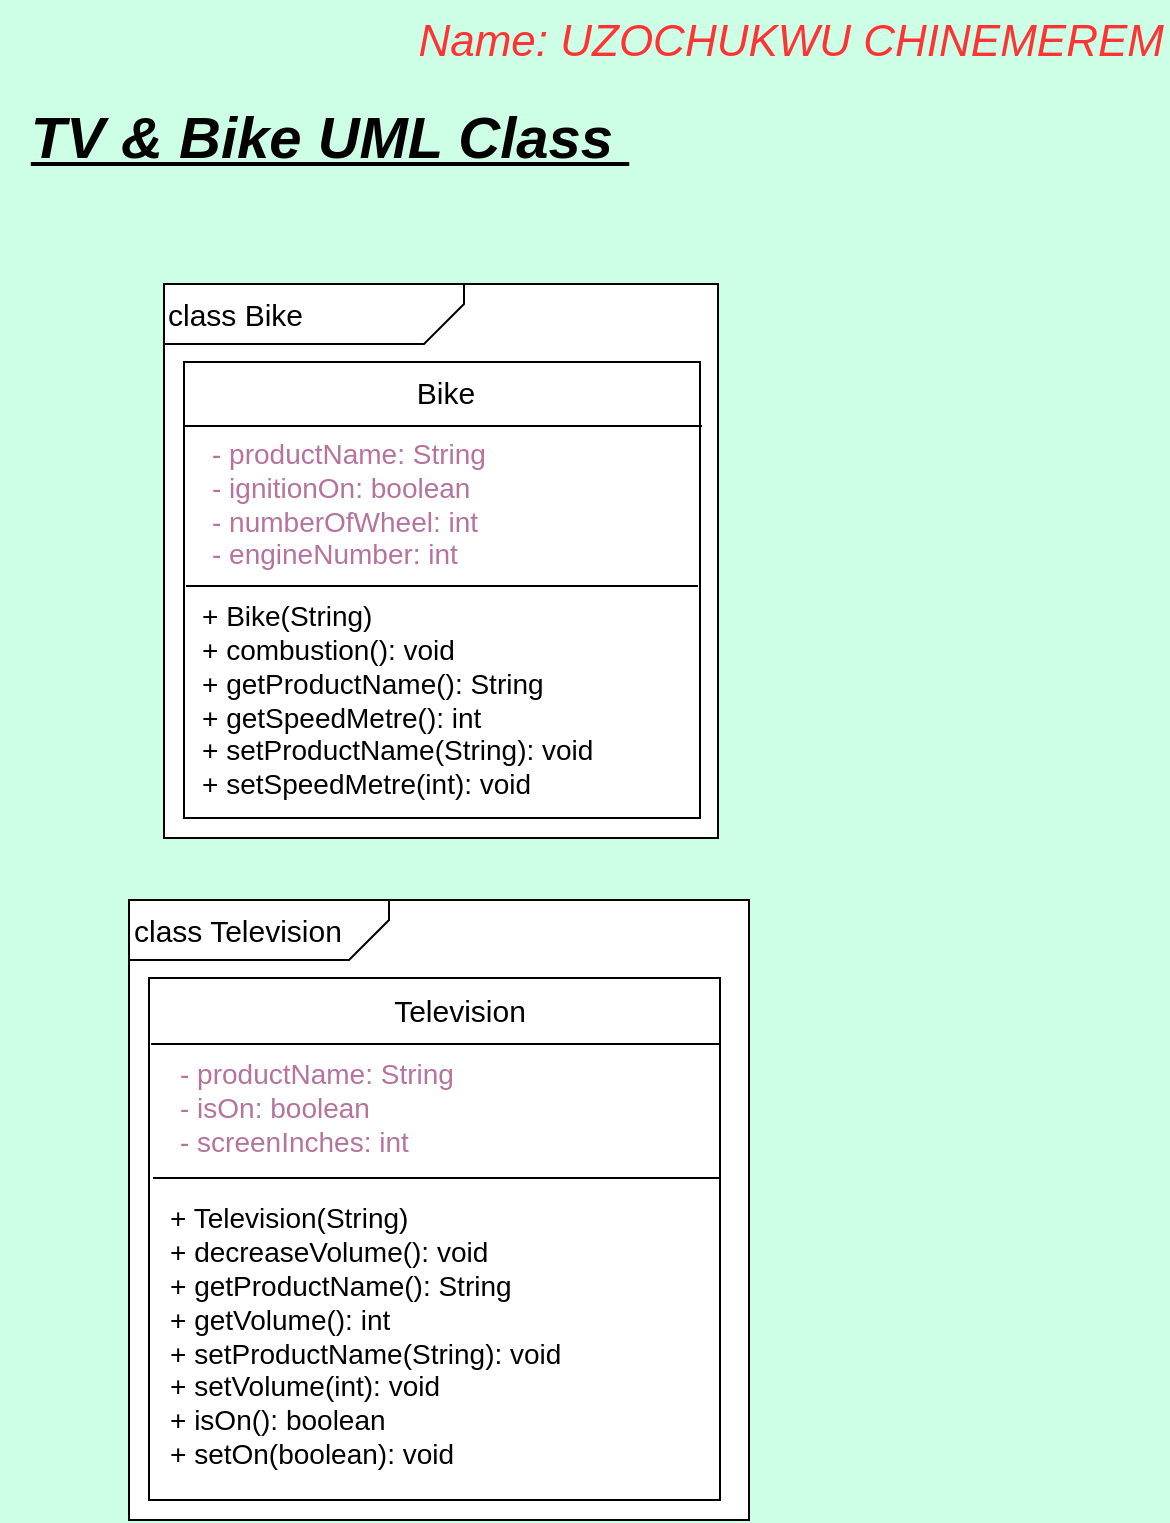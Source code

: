 <mxfile version="17.4.1" type="device" pages="2"><diagram id="C5RBs43oDa-KdzZeNtuy" name="Page-1"><mxGraphModel dx="1502" dy="1929" grid="1" gridSize="10" guides="1" tooltips="1" connect="1" arrows="1" fold="1" page="1" pageScale="1" pageWidth="827" pageHeight="1169" background="#CCFFE6" math="0" shadow="0"><root><mxCell id="WIyWlLk6GJQsqaUBKTNV-0"/><mxCell id="WIyWlLk6GJQsqaUBKTNV-1" parent="WIyWlLk6GJQsqaUBKTNV-0"/><mxCell id="4KR3CROqSdiyaucsun5U-2" value="" style="whiteSpace=wrap;html=1;aspect=fixed;" parent="WIyWlLk6GJQsqaUBKTNV-1" vertex="1"><mxGeometry x="252" y="-387" width="277" height="277" as="geometry"/></mxCell><mxCell id="naNJWkZ8GteMNPUYQJ0v-0" value="" style="shape=card;whiteSpace=wrap;html=1;rotation=-180;size=20;" parent="WIyWlLk6GJQsqaUBKTNV-1" vertex="1"><mxGeometry x="252" y="-387" width="150" height="30" as="geometry"/></mxCell><mxCell id="naNJWkZ8GteMNPUYQJ0v-2" value="&lt;font style=&quot;font-size: 15px&quot;&gt;class Bike&lt;/font&gt;" style="text;html=1;strokeColor=none;fillColor=none;align=left;verticalAlign=middle;whiteSpace=wrap;rounded=0;" parent="WIyWlLk6GJQsqaUBKTNV-1" vertex="1"><mxGeometry x="252" y="-387" width="140" height="30" as="geometry"/></mxCell><mxCell id="4KR3CROqSdiyaucsun5U-3" value="" style="rounded=0;whiteSpace=wrap;html=1;" parent="WIyWlLk6GJQsqaUBKTNV-1" vertex="1"><mxGeometry x="262" y="-348" width="258" height="228" as="geometry"/></mxCell><mxCell id="4KR3CROqSdiyaucsun5U-6" value="&lt;font style=&quot;font-size: 15px&quot;&gt;Bike&lt;/font&gt;" style="text;html=1;strokeColor=none;fillColor=none;align=center;verticalAlign=middle;whiteSpace=wrap;rounded=0;" parent="WIyWlLk6GJQsqaUBKTNV-1" vertex="1"><mxGeometry x="323" y="-345" width="140" height="23" as="geometry"/></mxCell><mxCell id="4KR3CROqSdiyaucsun5U-7" value="&lt;font style=&quot;font-size: 14px&quot;&gt;&lt;font color=&quot;#b5739d&quot;&gt;- productName: String&lt;br&gt;- ignitionOn: boolean&lt;br&gt;- numberOfWheel: int&lt;br&gt;- engineNumber: int&lt;/font&gt;&lt;br&gt;&lt;/font&gt;" style="text;html=1;strokeColor=none;fillColor=none;align=left;verticalAlign=middle;whiteSpace=wrap;rounded=0;" parent="WIyWlLk6GJQsqaUBKTNV-1" vertex="1"><mxGeometry x="274" y="-308" width="246" height="62" as="geometry"/></mxCell><mxCell id="4KR3CROqSdiyaucsun5U-8" value="" style="endArrow=none;html=1;rounded=0;" parent="WIyWlLk6GJQsqaUBKTNV-1" edge="1"><mxGeometry width="50" height="50" relative="1" as="geometry"><mxPoint x="263" y="-236" as="sourcePoint"/><mxPoint x="519" y="-236" as="targetPoint"/></mxGeometry></mxCell><mxCell id="4KR3CROqSdiyaucsun5U-9" value="" style="endArrow=none;html=1;rounded=0;" parent="WIyWlLk6GJQsqaUBKTNV-1" edge="1"><mxGeometry width="50" height="50" relative="1" as="geometry"><mxPoint x="262" y="-316" as="sourcePoint"/><mxPoint x="521" y="-316" as="targetPoint"/></mxGeometry></mxCell><mxCell id="4KR3CROqSdiyaucsun5U-10" value="&lt;font style=&quot;font-size: 14px&quot;&gt;+ Bike(String)&lt;br&gt;+ combustion(): void&lt;br&gt;+ getProductName(): String&lt;br&gt;+ getSpeedMetre(): int&lt;br&gt;+ setProductName(String): void&lt;br&gt;+ setSpeedMetre(int): void&lt;br&gt;&lt;/font&gt;" style="text;html=1;strokeColor=none;fillColor=none;align=left;verticalAlign=middle;whiteSpace=wrap;rounded=0;" parent="WIyWlLk6GJQsqaUBKTNV-1" vertex="1"><mxGeometry x="269" y="-229" width="251" height="99" as="geometry"/></mxCell><mxCell id="4KR3CROqSdiyaucsun5U-66" value="" style="whiteSpace=wrap;html=1;aspect=fixed;" parent="WIyWlLk6GJQsqaUBKTNV-1" vertex="1"><mxGeometry x="234.5" y="-79" width="310" height="310" as="geometry"/></mxCell><mxCell id="4KR3CROqSdiyaucsun5U-67" value="" style="rounded=0;whiteSpace=wrap;html=1;" parent="WIyWlLk6GJQsqaUBKTNV-1" vertex="1"><mxGeometry x="244.5" y="-40" width="285.5" height="261" as="geometry"/></mxCell><mxCell id="4KR3CROqSdiyaucsun5U-68" value="&lt;font style=&quot;font-size: 15px&quot;&gt;Television&lt;/font&gt;" style="text;html=1;strokeColor=none;fillColor=none;align=center;verticalAlign=middle;whiteSpace=wrap;rounded=0;" parent="WIyWlLk6GJQsqaUBKTNV-1" vertex="1"><mxGeometry x="330" y="-39" width="140" height="30" as="geometry"/></mxCell><mxCell id="4KR3CROqSdiyaucsun5U-69" value="&lt;font style=&quot;font-size: 14px&quot; color=&quot;#b5739d&quot;&gt;- productName: String&lt;br&gt;- isOn: boolean&lt;br&gt;- screenInches: int&lt;/font&gt;" style="text;html=1;strokeColor=none;fillColor=none;align=left;verticalAlign=middle;whiteSpace=wrap;rounded=0;" parent="WIyWlLk6GJQsqaUBKTNV-1" vertex="1"><mxGeometry x="257.5" width="272.5" height="50" as="geometry"/></mxCell><mxCell id="4KR3CROqSdiyaucsun5U-70" value="" style="endArrow=none;html=1;rounded=0;" parent="WIyWlLk6GJQsqaUBKTNV-1" edge="1"><mxGeometry width="50" height="50" relative="1" as="geometry"><mxPoint x="246.5" y="60" as="sourcePoint"/><mxPoint x="530" y="60" as="targetPoint"/></mxGeometry></mxCell><mxCell id="4KR3CROqSdiyaucsun5U-71" value="" style="endArrow=none;html=1;rounded=0;exitX=-0.003;exitY=0.15;exitDx=0;exitDy=0;exitPerimeter=0;" parent="WIyWlLk6GJQsqaUBKTNV-1" edge="1"><mxGeometry width="50" height="50" relative="1" as="geometry"><mxPoint x="245.57" y="-7" as="sourcePoint"/><mxPoint x="530" y="-7" as="targetPoint"/></mxGeometry></mxCell><mxCell id="4KR3CROqSdiyaucsun5U-72" value="&lt;font style=&quot;font-size: 14px&quot;&gt;+ Television(String)&lt;br&gt;+ decreaseVolume(): void&lt;br&gt;+ getProductName(): String&lt;br&gt;+ getVolume(): int&lt;br&gt;+ setProductName(String): void&lt;br&gt;+ setVolume(int): void&lt;br&gt;+ isOn(): boolean&lt;br&gt;+ setOn(boolean): void&lt;br&gt;&lt;/font&gt;" style="text;html=1;strokeColor=none;fillColor=none;align=left;verticalAlign=middle;whiteSpace=wrap;rounded=0;" parent="WIyWlLk6GJQsqaUBKTNV-1" vertex="1"><mxGeometry x="252.5" y="65" width="275.5" height="147" as="geometry"/></mxCell><mxCell id="4KR3CROqSdiyaucsun5U-73" value="" style="shape=card;whiteSpace=wrap;html=1;rotation=-180;size=20;" parent="WIyWlLk6GJQsqaUBKTNV-1" vertex="1"><mxGeometry x="234.5" y="-79" width="130" height="30" as="geometry"/></mxCell><mxCell id="4KR3CROqSdiyaucsun5U-74" value="&lt;font style=&quot;font-size: 15px&quot;&gt;class Television&lt;/font&gt;" style="text;html=1;strokeColor=none;fillColor=none;align=left;verticalAlign=middle;whiteSpace=wrap;rounded=0;" parent="WIyWlLk6GJQsqaUBKTNV-1" vertex="1"><mxGeometry x="234.5" y="-79" width="110" height="30" as="geometry"/></mxCell><mxCell id="4KR3CROqSdiyaucsun5U-84" value="&lt;h1&gt;&lt;b&gt;&lt;font style=&quot;font-size: 29px&quot;&gt;&lt;i&gt;&lt;u&gt;TV &amp;amp; Bike UML Class&amp;nbsp;&lt;/u&gt;&lt;/i&gt;&lt;/font&gt;&lt;/b&gt;&lt;/h1&gt;" style="text;html=1;strokeColor=none;fillColor=none;align=center;verticalAlign=middle;whiteSpace=wrap;rounded=0;fontSize=14;" parent="WIyWlLk6GJQsqaUBKTNV-1" vertex="1"><mxGeometry x="170" y="-480" width="330" height="40" as="geometry"/></mxCell><mxCell id="mhfGZQI4GP-RUlz1ODKN-0" value="&lt;i&gt;&lt;font style=&quot;font-size: 22px&quot; color=&quot;#ff3333&quot;&gt;Name: UZOCHUKWU CHINEMEREM&lt;/font&gt;&lt;/i&gt;" style="text;html=1;strokeColor=none;fillColor=none;align=right;verticalAlign=middle;whiteSpace=wrap;rounded=0;fontSize=29;" parent="WIyWlLk6GJQsqaUBKTNV-1" vertex="1"><mxGeometry x="374" y="-526" width="380" height="30" as="geometry"/></mxCell></root></mxGraphModel></diagram><diagram id="pd2ul-iM7NqoGLGcugWJ" name="Page-2"><mxGraphModel dx="1350" dy="878" grid="1" gridSize="10" guides="1" tooltips="1" connect="1" arrows="1" fold="1" page="1" pageScale="1" pageWidth="850" pageHeight="1100" math="0" shadow="0"><root><mxCell id="0"/><mxCell id="1" parent="0"/></root></mxGraphModel></diagram></mxfile>